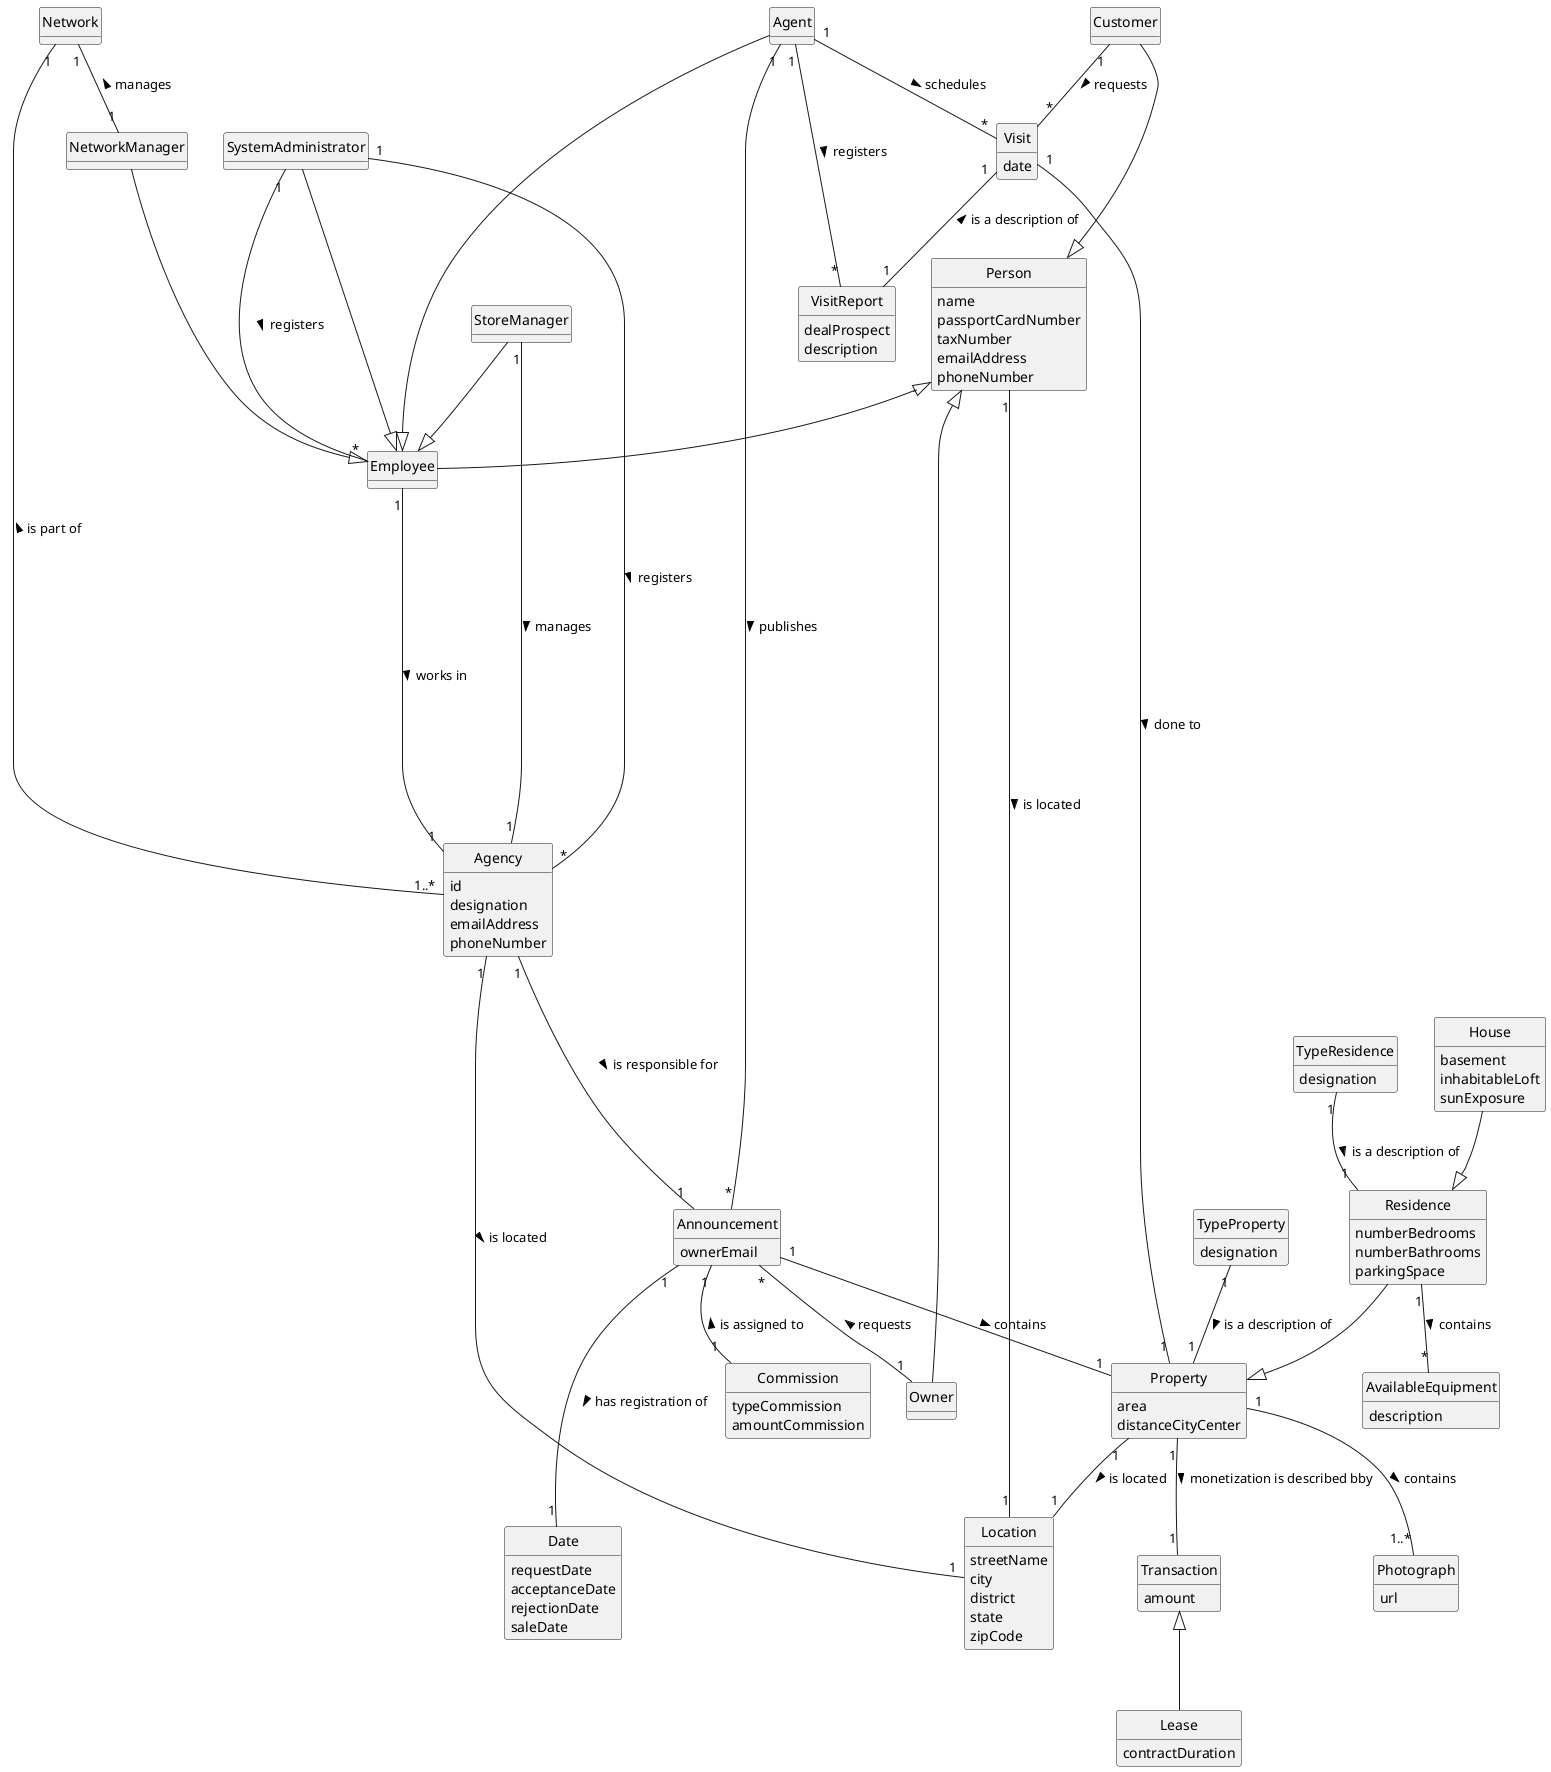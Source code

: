 ;@startuml
skinparam monochrome true
skinparam packageStyle rectangle
skinparam shadowing false
'skinparam linetype ortho
'left to right direction
skinparam classAttributeIconSize 0
hide circle
hide methods

'title Domain Model


class SystemAdministrator {
}

class Agency {
id
designation
emailAddress
phoneNumber
}

class Employee {
}

class Person{
name
passportCardNumber
taxNumber
emailAddress
phoneNumber
}


class Owner{
}

class Customer{
}

class Agent{
}

class StoreManager{
}
class NetworkManager{
}
class Announcement{
ownerEmail

}
class Date {
requestDate
acceptanceDate
rejectionDate
saleDate
}
class Visit{
date
}
class VisitReport{
 dealProspect
 description
}
class Property{
 area
 distanceCityCenter
}

class Residence{
 numberBedrooms
 numberBathrooms
 parkingSpace
}
class AvailableEquipment{
description
}
class House{
 basement
 inhabitableLoft
 sunExposure
}
class Network{}

class TypeProperty{
designation
}
class TypeResidence{
designation
}
class Photograph{
url
}
class Location{
streetName
city
district
state
zipCode
}
class Transaction{
amount
}
class Lease{
contractDuration
}
class Commission {
typeCommission
amountCommission
}



SystemAdministrator --|> Employee
SystemAdministrator "1" --- "*" Employee: registers >
SystemAdministrator "1" -- "*" Agency: registers >
Person  <|--  Employee
Person <|-- Owner
Customer  ---|> Person
Agent  ----|> Employee
StoreManager --|> Employee
NetworkManager ---|> Employee
Agent "1" -- "*" Announcement: publishes >
Agent "1" - "*" Visit: schedules >
Customer "1" -- "*" Visit:  requests >
StoreManager "1" -- "1" Agency: manages >
NetworkManager "1" -up- "1" Network: manages >
Agency "1..*" --- "1" Network: is part of >
Announcement "1" -- "1" Property: contains >
Announcement "*" -- "1" Owner: requests <
Visit "1" -- "1" Property: done to >
Residence  --|>  Property
House --|> Residence
Visit "1" -- "1"  VisitReport: is a description of <
Agent "1" -- "*" VisitReport: registers >
Employee "1" ----- "1" Agency: works in  >
TypeProperty "1" -- "1" Property: is a description of >
TypeResidence "1" -- "1" Residence: is a description of >
Property "1" -- "1..*" Photograph: contains >
Property "1"--"1" Location: is located  >
Property "1" -- "1" Transaction: monetization is described bby >
Transaction <|-- Lease
Person "1" ---- "1" Location: is located >
Agency "1" ---- "1" Location: is located >
Residence "1" -- "*"AvailableEquipment: contains >
Announcement "1" -- "1" Commission: is assigned to <
Agency "1" --- "1" Announcement: is responsible for >
Announcement "1" --- "1" Date : has registration of >

@enduml